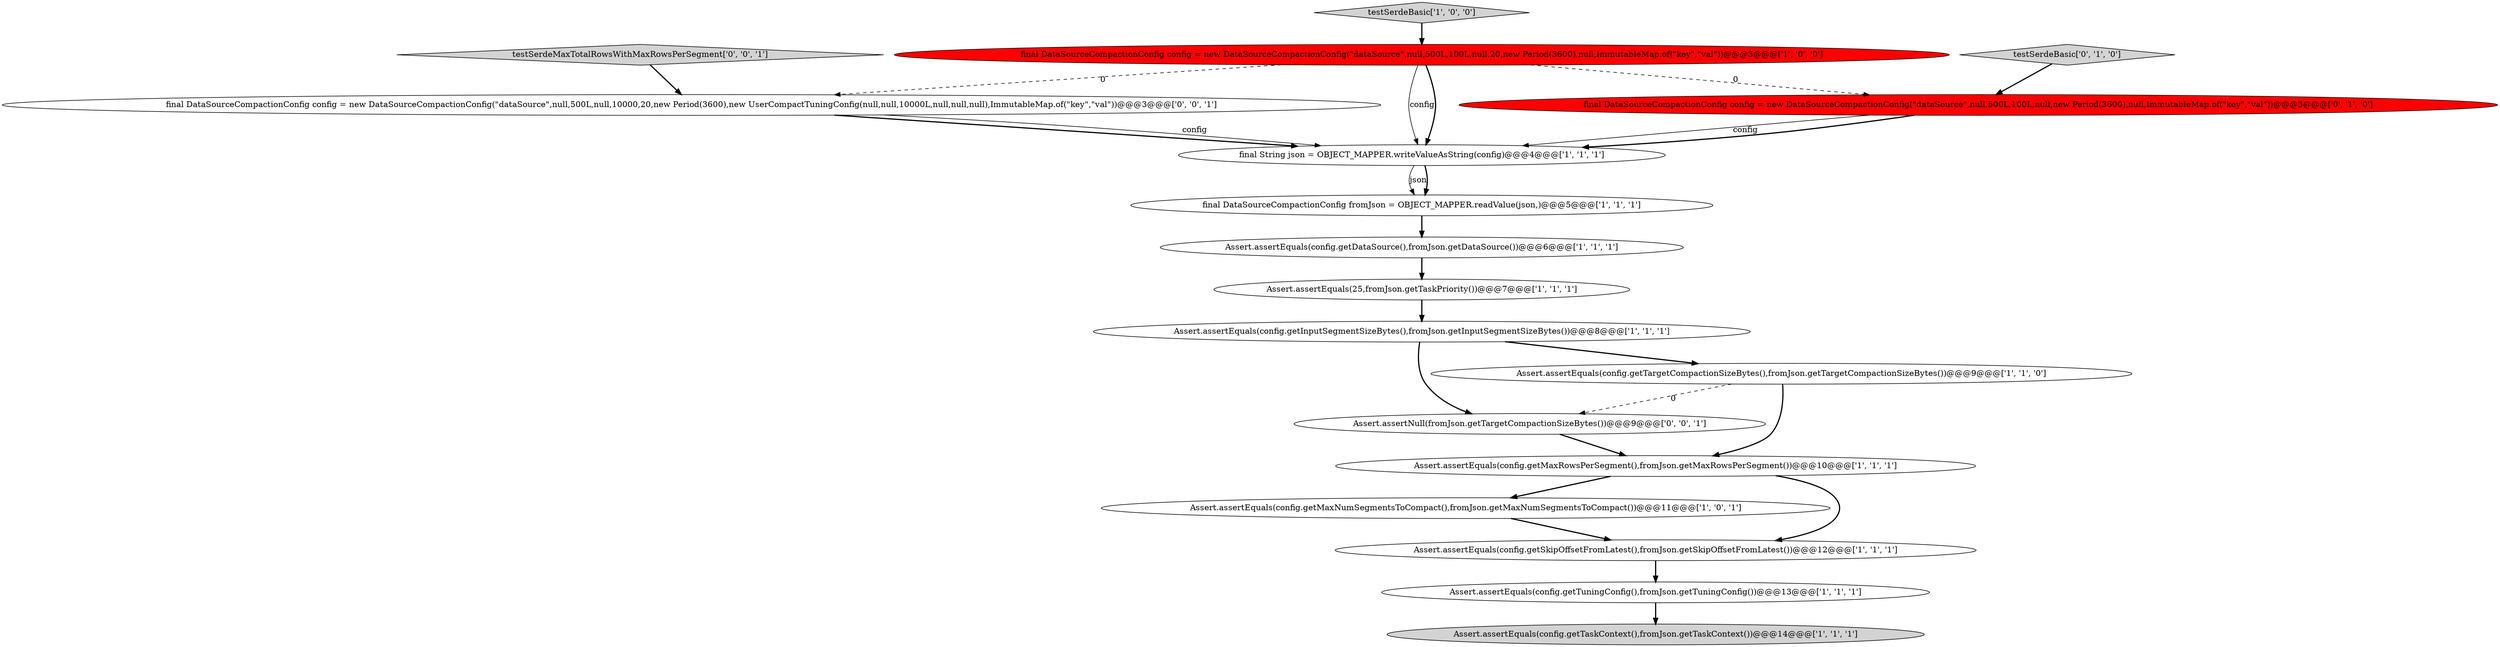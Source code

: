 digraph {
9 [style = filled, label = "Assert.assertEquals(config.getMaxNumSegmentsToCompact(),fromJson.getMaxNumSegmentsToCompact())@@@11@@@['1', '0', '1']", fillcolor = white, shape = ellipse image = "AAA0AAABBB1BBB"];
6 [style = filled, label = "final String json = OBJECT_MAPPER.writeValueAsString(config)@@@4@@@['1', '1', '1']", fillcolor = white, shape = ellipse image = "AAA0AAABBB1BBB"];
16 [style = filled, label = "final DataSourceCompactionConfig config = new DataSourceCompactionConfig(\"dataSource\",null,500L,null,10000,20,new Period(3600),new UserCompactTuningConfig(null,null,10000L,null,null,null),ImmutableMap.of(\"key\",\"val\"))@@@3@@@['0', '0', '1']", fillcolor = white, shape = ellipse image = "AAA0AAABBB3BBB"];
13 [style = filled, label = "final DataSourceCompactionConfig config = new DataSourceCompactionConfig(\"dataSource\",null,500L,100L,null,new Period(3600),null,ImmutableMap.of(\"key\",\"val\"))@@@3@@@['0', '1', '0']", fillcolor = red, shape = ellipse image = "AAA1AAABBB2BBB"];
17 [style = filled, label = "Assert.assertNull(fromJson.getTargetCompactionSizeBytes())@@@9@@@['0', '0', '1']", fillcolor = white, shape = ellipse image = "AAA0AAABBB3BBB"];
4 [style = filled, label = "Assert.assertEquals(config.getDataSource(),fromJson.getDataSource())@@@6@@@['1', '1', '1']", fillcolor = white, shape = ellipse image = "AAA0AAABBB1BBB"];
3 [style = filled, label = "Assert.assertEquals(config.getSkipOffsetFromLatest(),fromJson.getSkipOffsetFromLatest())@@@12@@@['1', '1', '1']", fillcolor = white, shape = ellipse image = "AAA0AAABBB1BBB"];
2 [style = filled, label = "Assert.assertEquals(config.getTuningConfig(),fromJson.getTuningConfig())@@@13@@@['1', '1', '1']", fillcolor = white, shape = ellipse image = "AAA0AAABBB1BBB"];
15 [style = filled, label = "testSerdeMaxTotalRowsWithMaxRowsPerSegment['0', '0', '1']", fillcolor = lightgray, shape = diamond image = "AAA0AAABBB3BBB"];
7 [style = filled, label = "final DataSourceCompactionConfig config = new DataSourceCompactionConfig(\"dataSource\",null,500L,100L,null,20,new Period(3600),null,ImmutableMap.of(\"key\",\"val\"))@@@3@@@['1', '0', '0']", fillcolor = red, shape = ellipse image = "AAA1AAABBB1BBB"];
5 [style = filled, label = "Assert.assertEquals(config.getInputSegmentSizeBytes(),fromJson.getInputSegmentSizeBytes())@@@8@@@['1', '1', '1']", fillcolor = white, shape = ellipse image = "AAA0AAABBB1BBB"];
1 [style = filled, label = "Assert.assertEquals(25,fromJson.getTaskPriority())@@@7@@@['1', '1', '1']", fillcolor = white, shape = ellipse image = "AAA0AAABBB1BBB"];
10 [style = filled, label = "Assert.assertEquals(config.getMaxRowsPerSegment(),fromJson.getMaxRowsPerSegment())@@@10@@@['1', '1', '1']", fillcolor = white, shape = ellipse image = "AAA0AAABBB1BBB"];
14 [style = filled, label = "testSerdeBasic['0', '1', '0']", fillcolor = lightgray, shape = diamond image = "AAA0AAABBB2BBB"];
0 [style = filled, label = "Assert.assertEquals(config.getTargetCompactionSizeBytes(),fromJson.getTargetCompactionSizeBytes())@@@9@@@['1', '1', '0']", fillcolor = white, shape = ellipse image = "AAA0AAABBB1BBB"];
12 [style = filled, label = "final DataSourceCompactionConfig fromJson = OBJECT_MAPPER.readValue(json,)@@@5@@@['1', '1', '1']", fillcolor = white, shape = ellipse image = "AAA0AAABBB1BBB"];
8 [style = filled, label = "testSerdeBasic['1', '0', '0']", fillcolor = lightgray, shape = diamond image = "AAA0AAABBB1BBB"];
11 [style = filled, label = "Assert.assertEquals(config.getTaskContext(),fromJson.getTaskContext())@@@14@@@['1', '1', '1']", fillcolor = lightgray, shape = ellipse image = "AAA0AAABBB1BBB"];
1->5 [style = bold, label=""];
17->10 [style = bold, label=""];
13->6 [style = solid, label="config"];
7->16 [style = dashed, label="0"];
16->6 [style = bold, label=""];
7->6 [style = solid, label="config"];
16->6 [style = solid, label="config"];
10->3 [style = bold, label=""];
6->12 [style = solid, label="json"];
15->16 [style = bold, label=""];
5->17 [style = bold, label=""];
0->17 [style = dashed, label="0"];
8->7 [style = bold, label=""];
0->10 [style = bold, label=""];
3->2 [style = bold, label=""];
12->4 [style = bold, label=""];
5->0 [style = bold, label=""];
7->6 [style = bold, label=""];
7->13 [style = dashed, label="0"];
9->3 [style = bold, label=""];
4->1 [style = bold, label=""];
10->9 [style = bold, label=""];
14->13 [style = bold, label=""];
13->6 [style = bold, label=""];
2->11 [style = bold, label=""];
6->12 [style = bold, label=""];
}
